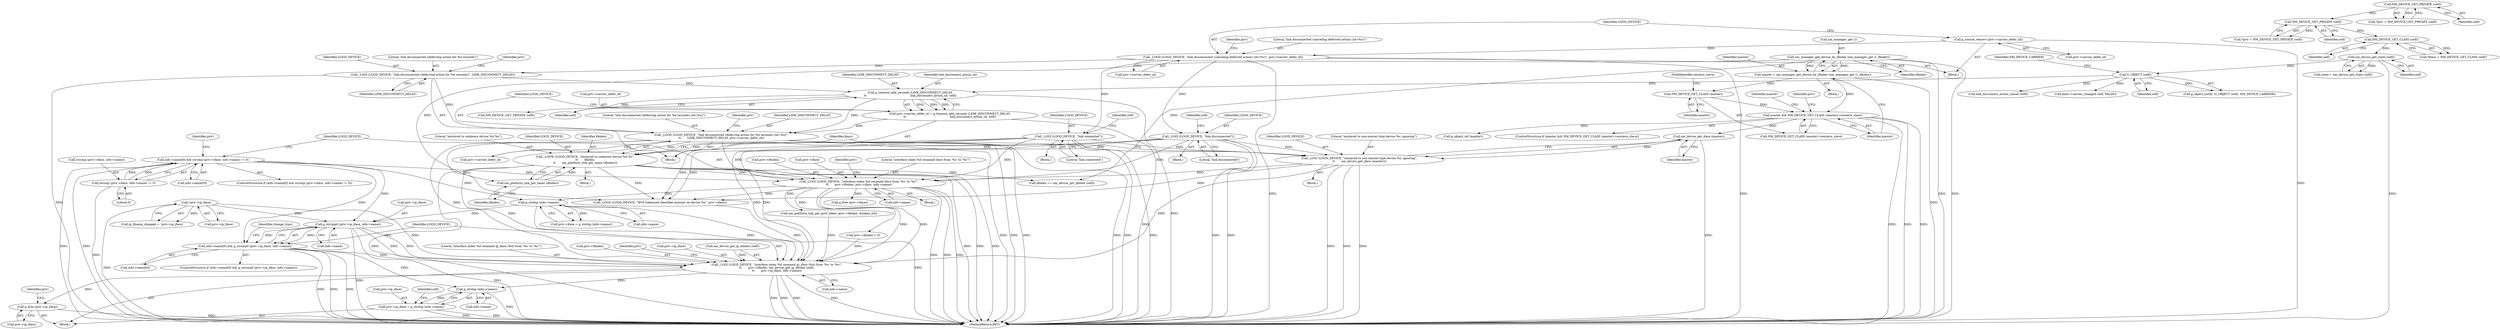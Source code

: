 digraph "0_NetworkManager_d5fc88e573fa58b93034b04d35a2454f5d28cad9@API" {
"1001874" [label="(Call,g_strcmp0 (priv->ip_iface, info->name))"];
"1001680" [label="(Call,!priv->ip_iface)"];
"1001638" [label="(Call,info->name[0] && strcmp (priv->iface, info->name) != 0)"];
"1001644" [label="(Call,strcmp (priv->iface, info->name) != 0)"];
"1001674" [label="(Call,g_strdup (info->name))"];
"1001654" [label="(Call,_LOGI (LOGD_DEVICE, \"interface index %d renamed iface from '%s' to '%s'\",\n\t\t       priv->ifindex, priv->iface, info->name))"];
"1001566" [label="(Call,_LOGW (LOGD_DEVICE, \"enslaved to unknown device %d %s\",\n\t\t       ifindex,\n\t\t       nm_platform_link_get_name (ifindex)))"];
"1001461" [label="(Call,_LOGD (LOGD_DEVICE, \"link disconnected (deferring action for %d seconds) (id=%u)\",\n\t\t       LINK_DISCONNECT_DELAY, priv->carrier_defer_id))"];
"1001449" [label="(Call,_LOGI (LOGD_DEVICE, \"link disconnected (deferring action for %d seconds)\", LINK_DISCONNECT_DELAY))"];
"1001359" [label="(Call,_LOGD (LOGD_DEVICE, \"link disconnected (canceling deferred action) (id=%u)\", priv->carrier_defer_id))"];
"1001355" [label="(Call,g_source_remove (priv->carrier_defer_id))"];
"1001457" [label="(Call,g_timeout_add_seconds (LINK_DISCONNECT_DELAY,\n\t\t                                                link_disconnect_action_cb, self))"];
"1001399" [label="(Call,G_OBJECT (self))"];
"1001384" [label="(Call,nm_device_get_state (self))"];
"1001379" [label="(Call,NM_DEVICE_GET_CLASS (self))"];
"1001374" [label="(Call,NM_DEVICE_GET_PRIVATE (self))"];
"1001348" [label="(Call,NM_DEVICE_GET_PRIVATE (self))"];
"1001453" [label="(Call,priv->carrier_defer_id = g_timeout_add_seconds (LINK_DISCONNECT_DELAY,\n\t\t                                                link_disconnect_action_cb, self))"];
"1001407" [label="(Call,_LOGI (LOGD_DEVICE, \"link connected\"))"];
"1001441" [label="(Call,_LOGI (LOGD_DEVICE, \"link disconnected\"))"];
"1001570" [label="(Call,nm_platform_link_get_name (ifindex))"];
"1001529" [label="(Call,nm_manager_get_device_by_ifindex (nm_manager_get (), ifindex))"];
"1001559" [label="(Call,_LOGI (LOGD_DEVICE, \"enslaved to non-master-type device %s; ignoring\",\n\t\t       nm_device_get_iface (master)))"];
"1001562" [label="(Call,nm_device_get_iface (master))"];
"1001533" [label="(Call,master && NM_DEVICE_GET_CLASS (master)->enslave_slave)"];
"1001527" [label="(Call,master = nm_manager_get_device_by_ifindex (nm_manager_get (), ifindex))"];
"1001536" [label="(Call,NM_DEVICE_GET_CLASS (master))"];
"1001868" [label="(Call,info->name[0] && g_strcmp0 (priv->ip_iface, info->name))"];
"1001882" [label="(Call,_LOGI (LOGD_DEVICE, \"interface index %d renamed ip_iface (%d) from '%s' to '%s'\",\n\t\t       priv->ifindex, nm_device_get_ip_ifindex (self),\n\t\t       priv->ip_iface, info->name))"];
"1001896" [label="(Call,g_free (priv->ip_iface))"];
"1001904" [label="(Call,g_strdup (info->name))"];
"1001900" [label="(Call,priv->ip_iface = g_strdup (info->name))"];
"1001670" [label="(Call,priv->iface = g_strdup (info->name))"];
"1001755" [label="(Call,_LOGD (LOGD_DEVICE, \"IPv6 tokenized identifier present on device %s\", priv->iface))"];
"1001441" [label="(Call,_LOGI (LOGD_DEVICE, \"link disconnected\"))"];
"1001538" [label="(FieldIdentifier,enslave_slave)"];
"1001562" [label="(Call,nm_device_get_iface (master))"];
"1001520" [label="(Block,)"];
"1001656" [label="(Literal,\"interface index %d renamed iface from '%s' to '%s'\")"];
"1001408" [label="(Identifier,LOGD_DEVICE)"];
"1001346" [label="(Call,*priv = NM_DEVICE_GET_PRIVATE (self))"];
"1001537" [label="(Identifier,master)"];
"1001902" [label="(Identifier,priv)"];
"1001675" [label="(Call,info->name)"];
"1001375" [label="(Identifier,self)"];
"1001348" [label="(Call,NM_DEVICE_GET_PRIVATE (self))"];
"1001666" [label="(Call,g_free (priv->iface))"];
"1001543" [label="(Identifier,priv)"];
"1001655" [label="(Identifier,LOGD_DEVICE)"];
"1001896" [label="(Call,g_free (priv->ip_iface))"];
"1001657" [label="(Call,priv->ifindex)"];
"1001654" [label="(Call,_LOGI (LOGD_DEVICE, \"interface index %d renamed iface from '%s' to '%s'\",\n\t\t       priv->ifindex, priv->iface, info->name))"];
"1001893" [label="(Call,info->name)"];
"1001406" [label="(Block,)"];
"1001528" [label="(Identifier,master)"];
"1001560" [label="(Identifier,LOGD_DEVICE)"];
"1001874" [label="(Call,g_strcmp0 (priv->ip_iface, info->name))"];
"1001878" [label="(Call,info->name)"];
"1001904" [label="(Call,g_strdup (info->name))"];
"1001561" [label="(Literal,\"enslaved to non-master-type device %s; ignoring\")"];
"1001748" [label="(Call,nm_platform_link_get_ipv6_token (priv->ifindex, &token_iid))"];
"1001411" [label="(Identifier,self)"];
"1001355" [label="(Call,g_source_remove (priv->carrier_defer_id))"];
"1001458" [label="(Identifier,LINK_DISCONNECT_DELAY)"];
"1001472" [label="(Call,NM_DEVICE_GET_PRIVATE (self))"];
"1001385" [label="(Identifier,self)"];
"1001459" [label="(Identifier,link_disconnect_action_cb)"];
"1001883" [label="(Identifier,LOGD_DEVICE)"];
"1001535" [label="(Call,NM_DEVICE_GET_CLASS (master)->enslave_slave)"];
"1001401" [label="(Identifier,NM_DEVICE_CARRIER)"];
"1001384" [label="(Call,nm_device_get_state (self))"];
"1001663" [label="(Call,info->name)"];
"1001881" [label="(Block,)"];
"1001558" [label="(Block,)"];
"1001917" [label="(Identifier,change_type)"];
"1001444" [label="(Call,klass->carrier_changed (self, FALSE))"];
"1001443" [label="(Literal,\"link disconnected\")"];
"1001565" [label="(Block,)"];
"1001374" [label="(Call,NM_DEVICE_GET_PRIVATE (self))"];
"1001571" [label="(Identifier,ifindex)"];
"1001901" [label="(Call,priv->ip_iface)"];
"1001407" [label="(Call,_LOGI (LOGD_DEVICE, \"link connected\"))"];
"1001359" [label="(Call,_LOGD (LOGD_DEVICE, \"link disconnected (canceling deferred action) (id=%u)\", priv->carrier_defer_id))"];
"1001463" [label="(Literal,\"link disconnected (deferring action for %d seconds) (id=%u)\")"];
"1001570" [label="(Call,nm_platform_link_get_name (ifindex))"];
"1001465" [label="(Call,priv->carrier_defer_id)"];
"1001377" [label="(Call,*klass = NM_DEVICE_GET_CLASS (self))"];
"1001460" [label="(Identifier,self)"];
"1001440" [label="(Block,)"];
"1001448" [label="(Block,)"];
"1001400" [label="(Identifier,self)"];
"1001529" [label="(Call,nm_manager_get_device_by_ifindex (nm_manager_get (), ifindex))"];
"1001639" [label="(Call,info->name[0])"];
"1001399" [label="(Call,G_OBJECT (self))"];
"1001382" [label="(Call,state = nm_device_get_state (self))"];
"1001701" [label="(Identifier,priv)"];
"1001559" [label="(Call,_LOGI (LOGD_DEVICE, \"enslaved to non-master-type device %s; ignoring\",\n\t\t       nm_device_get_iface (master)))"];
"1001575" [label="(Identifier,klass)"];
"1001530" [label="(Call,nm_manager_get ())"];
"1001379" [label="(Call,NM_DEVICE_GET_CLASS (self))"];
"1001645" [label="(Call,strcmp (priv->iface, info->name))"];
"1001900" [label="(Call,priv->ip_iface = g_strdup (info->name))"];
"1001884" [label="(Literal,\"interface index %d renamed ip_iface (%d) from '%s' to '%s'\")"];
"1001868" [label="(Call,info->name[0] && g_strcmp0 (priv->ip_iface, info->name))"];
"1001449" [label="(Call,_LOGI (LOGD_DEVICE, \"link disconnected (deferring action for %d seconds)\", LINK_DISCONNECT_DELAY))"];
"1001442" [label="(Identifier,LOGD_DEVICE)"];
"1001453" [label="(Call,priv->carrier_defer_id = g_timeout_add_seconds (LINK_DISCONNECT_DELAY,\n\t\t                                                link_disconnect_action_cb, self))"];
"1001563" [label="(Identifier,master)"];
"1001380" [label="(Identifier,self)"];
"1001652" [label="(Literal,0)"];
"1001534" [label="(Identifier,master)"];
"1001557" [label="(Identifier,master)"];
"1001885" [label="(Call,priv->ifindex)"];
"1001454" [label="(Call,priv->carrier_defer_id)"];
"1001445" [label="(Identifier,self)"];
"1001898" [label="(Identifier,priv)"];
"1001354" [label="(Block,)"];
"1001455" [label="(Identifier,priv)"];
"1001660" [label="(Call,priv->iface)"];
"1001875" [label="(Call,priv->ip_iface)"];
"1001462" [label="(Identifier,LOGD_DEVICE)"];
"1001533" [label="(Call,master && NM_DEVICE_GET_CLASS (master)->enslave_slave)"];
"1001882" [label="(Call,_LOGI (LOGD_DEVICE, \"interface index %d renamed ip_iface (%d) from '%s' to '%s'\",\n\t\t       priv->ifindex, nm_device_get_ip_ifindex (self),\n\t\t       priv->ip_iface, info->name))"];
"1001452" [label="(Identifier,LINK_DISCONNECT_DELAY)"];
"1001869" [label="(Call,info->name[0])"];
"1001905" [label="(Call,info->name)"];
"1001638" [label="(Call,info->name[0] && strcmp (priv->iface, info->name) != 0)"];
"1001362" [label="(Call,priv->carrier_defer_id)"];
"1007368" [label="(MethodReturn,RET)"];
"1001637" [label="(ControlStructure,if (info->name[0] && strcmp (priv->iface, info->name) != 0))"];
"1001450" [label="(Identifier,LOGD_DEVICE)"];
"1001568" [label="(Literal,\"enslaved to unknown device %d %s\")"];
"1001531" [label="(Identifier,ifindex)"];
"1001527" [label="(Call,master = nm_manager_get_device_by_ifindex (nm_manager_get (), ifindex))"];
"1001451" [label="(Literal,\"link disconnected (deferring action for %d seconds)\")"];
"1001668" [label="(Identifier,priv)"];
"1001536" [label="(Call,NM_DEVICE_GET_CLASS (master))"];
"1001799" [label="(Call,priv->ifindex > 0)"];
"1001461" [label="(Call,_LOGD (LOGD_DEVICE, \"link disconnected (deferring action for %d seconds) (id=%u)\",\n\t\t       LINK_DISCONNECT_DELAY, priv->carrier_defer_id))"];
"1001567" [label="(Identifier,LOGD_DEVICE)"];
"1001674" [label="(Call,g_strdup (info->name))"];
"1001890" [label="(Call,priv->ip_iface)"];
"1001566" [label="(Call,_LOGW (LOGD_DEVICE, \"enslaved to unknown device %d %s\",\n\t\t       ifindex,\n\t\t       nm_platform_link_get_name (ifindex)))"];
"1001398" [label="(Call,g_object_notify (G_OBJECT (self), NM_DEVICE_CARRIER))"];
"1001410" [label="(Call,link_disconnect_action_cancel (self))"];
"1001888" [label="(Call,nm_device_get_ip_ifindex (self))"];
"1001653" [label="(Block,)"];
"1001471" [label="(Identifier,priv)"];
"1001372" [label="(Call,*priv = NM_DEVICE_GET_PRIVATE (self))"];
"1001549" [label="(Call,g_object_ref (master))"];
"1001897" [label="(Call,priv->ip_iface)"];
"1001921" [label="(Call,ifindex == nm_device_get_ifindex (self))"];
"1001360" [label="(Identifier,LOGD_DEVICE)"];
"1001367" [label="(Identifier,priv)"];
"1001867" [label="(ControlStructure,if (info->name[0] && g_strcmp0 (priv->ip_iface, info->name)))"];
"1001457" [label="(Call,g_timeout_add_seconds (LINK_DISCONNECT_DELAY,\n\t\t                                                link_disconnect_action_cb, self))"];
"1001910" [label="(Identifier,self)"];
"1001681" [label="(Call,priv->ip_iface)"];
"1001356" [label="(Call,priv->carrier_defer_id)"];
"1001532" [label="(ControlStructure,if (master && NM_DEVICE_GET_CLASS (master)->enslave_slave))"];
"1001678" [label="(Call,ip_ifname_changed = !priv->ip_iface)"];
"1001644" [label="(Call,strcmp (priv->iface, info->name) != 0)"];
"1001464" [label="(Identifier,LINK_DISCONNECT_DELAY)"];
"1001349" [label="(Identifier,self)"];
"1001569" [label="(Identifier,ifindex)"];
"1001680" [label="(Call,!priv->ip_iface)"];
"1001361" [label="(Literal,\"link disconnected (canceling deferred action) (id=%u)\")"];
"1001409" [label="(Literal,\"link connected\")"];
"1001874" -> "1001868"  [label="AST: "];
"1001874" -> "1001878"  [label="CFG: "];
"1001875" -> "1001874"  [label="AST: "];
"1001878" -> "1001874"  [label="AST: "];
"1001868" -> "1001874"  [label="CFG: "];
"1001874" -> "1007368"  [label="DDG: "];
"1001874" -> "1007368"  [label="DDG: "];
"1001874" -> "1001868"  [label="DDG: "];
"1001874" -> "1001868"  [label="DDG: "];
"1001680" -> "1001874"  [label="DDG: "];
"1001638" -> "1001874"  [label="DDG: "];
"1001674" -> "1001874"  [label="DDG: "];
"1001874" -> "1001882"  [label="DDG: "];
"1001874" -> "1001882"  [label="DDG: "];
"1001680" -> "1001678"  [label="AST: "];
"1001680" -> "1001681"  [label="CFG: "];
"1001681" -> "1001680"  [label="AST: "];
"1001678" -> "1001680"  [label="CFG: "];
"1001680" -> "1007368"  [label="DDG: "];
"1001680" -> "1001678"  [label="DDG: "];
"1001680" -> "1001882"  [label="DDG: "];
"1001638" -> "1001637"  [label="AST: "];
"1001638" -> "1001639"  [label="CFG: "];
"1001638" -> "1001644"  [label="CFG: "];
"1001639" -> "1001638"  [label="AST: "];
"1001644" -> "1001638"  [label="AST: "];
"1001655" -> "1001638"  [label="CFG: "];
"1001701" -> "1001638"  [label="CFG: "];
"1001638" -> "1007368"  [label="DDG: "];
"1001638" -> "1007368"  [label="DDG: "];
"1001644" -> "1001638"  [label="DDG: "];
"1001644" -> "1001638"  [label="DDG: "];
"1001638" -> "1001654"  [label="DDG: "];
"1001638" -> "1001674"  [label="DDG: "];
"1001638" -> "1001868"  [label="DDG: "];
"1001644" -> "1001652"  [label="CFG: "];
"1001645" -> "1001644"  [label="AST: "];
"1001652" -> "1001644"  [label="AST: "];
"1001644" -> "1007368"  [label="DDG: "];
"1001674" -> "1001670"  [label="AST: "];
"1001674" -> "1001675"  [label="CFG: "];
"1001675" -> "1001674"  [label="AST: "];
"1001670" -> "1001674"  [label="CFG: "];
"1001674" -> "1007368"  [label="DDG: "];
"1001674" -> "1001670"  [label="DDG: "];
"1001654" -> "1001674"  [label="DDG: "];
"1001674" -> "1001882"  [label="DDG: "];
"1001654" -> "1001653"  [label="AST: "];
"1001654" -> "1001663"  [label="CFG: "];
"1001655" -> "1001654"  [label="AST: "];
"1001656" -> "1001654"  [label="AST: "];
"1001657" -> "1001654"  [label="AST: "];
"1001660" -> "1001654"  [label="AST: "];
"1001663" -> "1001654"  [label="AST: "];
"1001668" -> "1001654"  [label="CFG: "];
"1001654" -> "1007368"  [label="DDG: "];
"1001654" -> "1007368"  [label="DDG: "];
"1001654" -> "1007368"  [label="DDG: "];
"1001566" -> "1001654"  [label="DDG: "];
"1001461" -> "1001654"  [label="DDG: "];
"1001407" -> "1001654"  [label="DDG: "];
"1001441" -> "1001654"  [label="DDG: "];
"1001559" -> "1001654"  [label="DDG: "];
"1001654" -> "1001666"  [label="DDG: "];
"1001654" -> "1001748"  [label="DDG: "];
"1001654" -> "1001755"  [label="DDG: "];
"1001654" -> "1001799"  [label="DDG: "];
"1001654" -> "1001882"  [label="DDG: "];
"1001654" -> "1001882"  [label="DDG: "];
"1001566" -> "1001565"  [label="AST: "];
"1001566" -> "1001570"  [label="CFG: "];
"1001567" -> "1001566"  [label="AST: "];
"1001568" -> "1001566"  [label="AST: "];
"1001569" -> "1001566"  [label="AST: "];
"1001570" -> "1001566"  [label="AST: "];
"1001575" -> "1001566"  [label="CFG: "];
"1001566" -> "1007368"  [label="DDG: "];
"1001566" -> "1007368"  [label="DDG: "];
"1001566" -> "1007368"  [label="DDG: "];
"1001566" -> "1007368"  [label="DDG: "];
"1001461" -> "1001566"  [label="DDG: "];
"1001407" -> "1001566"  [label="DDG: "];
"1001441" -> "1001566"  [label="DDG: "];
"1001570" -> "1001566"  [label="DDG: "];
"1001566" -> "1001755"  [label="DDG: "];
"1001566" -> "1001882"  [label="DDG: "];
"1001566" -> "1001921"  [label="DDG: "];
"1001461" -> "1001448"  [label="AST: "];
"1001461" -> "1001465"  [label="CFG: "];
"1001462" -> "1001461"  [label="AST: "];
"1001463" -> "1001461"  [label="AST: "];
"1001464" -> "1001461"  [label="AST: "];
"1001465" -> "1001461"  [label="AST: "];
"1001471" -> "1001461"  [label="CFG: "];
"1001461" -> "1007368"  [label="DDG: "];
"1001461" -> "1007368"  [label="DDG: "];
"1001461" -> "1007368"  [label="DDG: "];
"1001461" -> "1007368"  [label="DDG: "];
"1001449" -> "1001461"  [label="DDG: "];
"1001457" -> "1001461"  [label="DDG: "];
"1001453" -> "1001461"  [label="DDG: "];
"1001461" -> "1001559"  [label="DDG: "];
"1001461" -> "1001755"  [label="DDG: "];
"1001461" -> "1001882"  [label="DDG: "];
"1001449" -> "1001448"  [label="AST: "];
"1001449" -> "1001452"  [label="CFG: "];
"1001450" -> "1001449"  [label="AST: "];
"1001451" -> "1001449"  [label="AST: "];
"1001452" -> "1001449"  [label="AST: "];
"1001455" -> "1001449"  [label="CFG: "];
"1001449" -> "1007368"  [label="DDG: "];
"1001359" -> "1001449"  [label="DDG: "];
"1001449" -> "1001457"  [label="DDG: "];
"1001359" -> "1001354"  [label="AST: "];
"1001359" -> "1001362"  [label="CFG: "];
"1001360" -> "1001359"  [label="AST: "];
"1001361" -> "1001359"  [label="AST: "];
"1001362" -> "1001359"  [label="AST: "];
"1001367" -> "1001359"  [label="CFG: "];
"1001359" -> "1007368"  [label="DDG: "];
"1001359" -> "1007368"  [label="DDG: "];
"1001355" -> "1001359"  [label="DDG: "];
"1001359" -> "1001407"  [label="DDG: "];
"1001359" -> "1001441"  [label="DDG: "];
"1001355" -> "1001354"  [label="AST: "];
"1001355" -> "1001356"  [label="CFG: "];
"1001356" -> "1001355"  [label="AST: "];
"1001360" -> "1001355"  [label="CFG: "];
"1001355" -> "1007368"  [label="DDG: "];
"1001457" -> "1001453"  [label="AST: "];
"1001457" -> "1001460"  [label="CFG: "];
"1001458" -> "1001457"  [label="AST: "];
"1001459" -> "1001457"  [label="AST: "];
"1001460" -> "1001457"  [label="AST: "];
"1001453" -> "1001457"  [label="CFG: "];
"1001457" -> "1007368"  [label="DDG: "];
"1001457" -> "1001453"  [label="DDG: "];
"1001457" -> "1001453"  [label="DDG: "];
"1001457" -> "1001453"  [label="DDG: "];
"1001399" -> "1001457"  [label="DDG: "];
"1001457" -> "1001472"  [label="DDG: "];
"1001399" -> "1001398"  [label="AST: "];
"1001399" -> "1001400"  [label="CFG: "];
"1001400" -> "1001399"  [label="AST: "];
"1001401" -> "1001399"  [label="CFG: "];
"1001399" -> "1001398"  [label="DDG: "];
"1001384" -> "1001399"  [label="DDG: "];
"1001399" -> "1001410"  [label="DDG: "];
"1001399" -> "1001444"  [label="DDG: "];
"1001384" -> "1001382"  [label="AST: "];
"1001384" -> "1001385"  [label="CFG: "];
"1001385" -> "1001384"  [label="AST: "];
"1001382" -> "1001384"  [label="CFG: "];
"1001384" -> "1007368"  [label="DDG: "];
"1001384" -> "1001382"  [label="DDG: "];
"1001379" -> "1001384"  [label="DDG: "];
"1001379" -> "1001377"  [label="AST: "];
"1001379" -> "1001380"  [label="CFG: "];
"1001380" -> "1001379"  [label="AST: "];
"1001377" -> "1001379"  [label="CFG: "];
"1001379" -> "1001377"  [label="DDG: "];
"1001374" -> "1001379"  [label="DDG: "];
"1001374" -> "1001372"  [label="AST: "];
"1001374" -> "1001375"  [label="CFG: "];
"1001375" -> "1001374"  [label="AST: "];
"1001372" -> "1001374"  [label="CFG: "];
"1001374" -> "1001372"  [label="DDG: "];
"1001348" -> "1001374"  [label="DDG: "];
"1001348" -> "1001346"  [label="AST: "];
"1001348" -> "1001349"  [label="CFG: "];
"1001349" -> "1001348"  [label="AST: "];
"1001346" -> "1001348"  [label="CFG: "];
"1001348" -> "1001346"  [label="DDG: "];
"1001453" -> "1001448"  [label="AST: "];
"1001454" -> "1001453"  [label="AST: "];
"1001462" -> "1001453"  [label="CFG: "];
"1001453" -> "1007368"  [label="DDG: "];
"1001407" -> "1001406"  [label="AST: "];
"1001407" -> "1001409"  [label="CFG: "];
"1001408" -> "1001407"  [label="AST: "];
"1001409" -> "1001407"  [label="AST: "];
"1001411" -> "1001407"  [label="CFG: "];
"1001407" -> "1007368"  [label="DDG: "];
"1001407" -> "1007368"  [label="DDG: "];
"1001407" -> "1001559"  [label="DDG: "];
"1001407" -> "1001755"  [label="DDG: "];
"1001407" -> "1001882"  [label="DDG: "];
"1001441" -> "1001440"  [label="AST: "];
"1001441" -> "1001443"  [label="CFG: "];
"1001442" -> "1001441"  [label="AST: "];
"1001443" -> "1001441"  [label="AST: "];
"1001445" -> "1001441"  [label="CFG: "];
"1001441" -> "1007368"  [label="DDG: "];
"1001441" -> "1007368"  [label="DDG: "];
"1001441" -> "1001559"  [label="DDG: "];
"1001441" -> "1001755"  [label="DDG: "];
"1001441" -> "1001882"  [label="DDG: "];
"1001570" -> "1001571"  [label="CFG: "];
"1001571" -> "1001570"  [label="AST: "];
"1001529" -> "1001570"  [label="DDG: "];
"1001529" -> "1001527"  [label="AST: "];
"1001529" -> "1001531"  [label="CFG: "];
"1001530" -> "1001529"  [label="AST: "];
"1001531" -> "1001529"  [label="AST: "];
"1001527" -> "1001529"  [label="CFG: "];
"1001529" -> "1007368"  [label="DDG: "];
"1001529" -> "1007368"  [label="DDG: "];
"1001529" -> "1001527"  [label="DDG: "];
"1001529" -> "1001527"  [label="DDG: "];
"1001529" -> "1001921"  [label="DDG: "];
"1001559" -> "1001558"  [label="AST: "];
"1001559" -> "1001562"  [label="CFG: "];
"1001560" -> "1001559"  [label="AST: "];
"1001561" -> "1001559"  [label="AST: "];
"1001562" -> "1001559"  [label="AST: "];
"1001575" -> "1001559"  [label="CFG: "];
"1001559" -> "1007368"  [label="DDG: "];
"1001559" -> "1007368"  [label="DDG: "];
"1001559" -> "1007368"  [label="DDG: "];
"1001562" -> "1001559"  [label="DDG: "];
"1001559" -> "1001755"  [label="DDG: "];
"1001559" -> "1001882"  [label="DDG: "];
"1001562" -> "1001563"  [label="CFG: "];
"1001563" -> "1001562"  [label="AST: "];
"1001562" -> "1007368"  [label="DDG: "];
"1001533" -> "1001562"  [label="DDG: "];
"1001533" -> "1001532"  [label="AST: "];
"1001533" -> "1001534"  [label="CFG: "];
"1001533" -> "1001535"  [label="CFG: "];
"1001534" -> "1001533"  [label="AST: "];
"1001535" -> "1001533"  [label="AST: "];
"1001543" -> "1001533"  [label="CFG: "];
"1001557" -> "1001533"  [label="CFG: "];
"1001533" -> "1007368"  [label="DDG: "];
"1001533" -> "1007368"  [label="DDG: "];
"1001533" -> "1007368"  [label="DDG: "];
"1001527" -> "1001533"  [label="DDG: "];
"1001536" -> "1001533"  [label="DDG: "];
"1001533" -> "1001549"  [label="DDG: "];
"1001527" -> "1001520"  [label="AST: "];
"1001528" -> "1001527"  [label="AST: "];
"1001534" -> "1001527"  [label="CFG: "];
"1001527" -> "1007368"  [label="DDG: "];
"1001527" -> "1001536"  [label="DDG: "];
"1001536" -> "1001535"  [label="AST: "];
"1001536" -> "1001537"  [label="CFG: "];
"1001537" -> "1001536"  [label="AST: "];
"1001538" -> "1001536"  [label="CFG: "];
"1001868" -> "1001867"  [label="AST: "];
"1001868" -> "1001869"  [label="CFG: "];
"1001869" -> "1001868"  [label="AST: "];
"1001883" -> "1001868"  [label="CFG: "];
"1001917" -> "1001868"  [label="CFG: "];
"1001868" -> "1007368"  [label="DDG: "];
"1001868" -> "1007368"  [label="DDG: "];
"1001868" -> "1007368"  [label="DDG: "];
"1001868" -> "1001882"  [label="DDG: "];
"1001868" -> "1001904"  [label="DDG: "];
"1001882" -> "1001881"  [label="AST: "];
"1001882" -> "1001893"  [label="CFG: "];
"1001883" -> "1001882"  [label="AST: "];
"1001884" -> "1001882"  [label="AST: "];
"1001885" -> "1001882"  [label="AST: "];
"1001888" -> "1001882"  [label="AST: "];
"1001890" -> "1001882"  [label="AST: "];
"1001893" -> "1001882"  [label="AST: "];
"1001898" -> "1001882"  [label="CFG: "];
"1001882" -> "1007368"  [label="DDG: "];
"1001882" -> "1007368"  [label="DDG: "];
"1001882" -> "1007368"  [label="DDG: "];
"1001882" -> "1007368"  [label="DDG: "];
"1001755" -> "1001882"  [label="DDG: "];
"1001748" -> "1001882"  [label="DDG: "];
"1001799" -> "1001882"  [label="DDG: "];
"1001888" -> "1001882"  [label="DDG: "];
"1001882" -> "1001896"  [label="DDG: "];
"1001882" -> "1001904"  [label="DDG: "];
"1001896" -> "1001881"  [label="AST: "];
"1001896" -> "1001897"  [label="CFG: "];
"1001897" -> "1001896"  [label="AST: "];
"1001902" -> "1001896"  [label="CFG: "];
"1001896" -> "1007368"  [label="DDG: "];
"1001904" -> "1001900"  [label="AST: "];
"1001904" -> "1001905"  [label="CFG: "];
"1001905" -> "1001904"  [label="AST: "];
"1001900" -> "1001904"  [label="CFG: "];
"1001904" -> "1007368"  [label="DDG: "];
"1001904" -> "1001900"  [label="DDG: "];
"1001900" -> "1001881"  [label="AST: "];
"1001901" -> "1001900"  [label="AST: "];
"1001910" -> "1001900"  [label="CFG: "];
"1001900" -> "1007368"  [label="DDG: "];
"1001900" -> "1007368"  [label="DDG: "];
}
